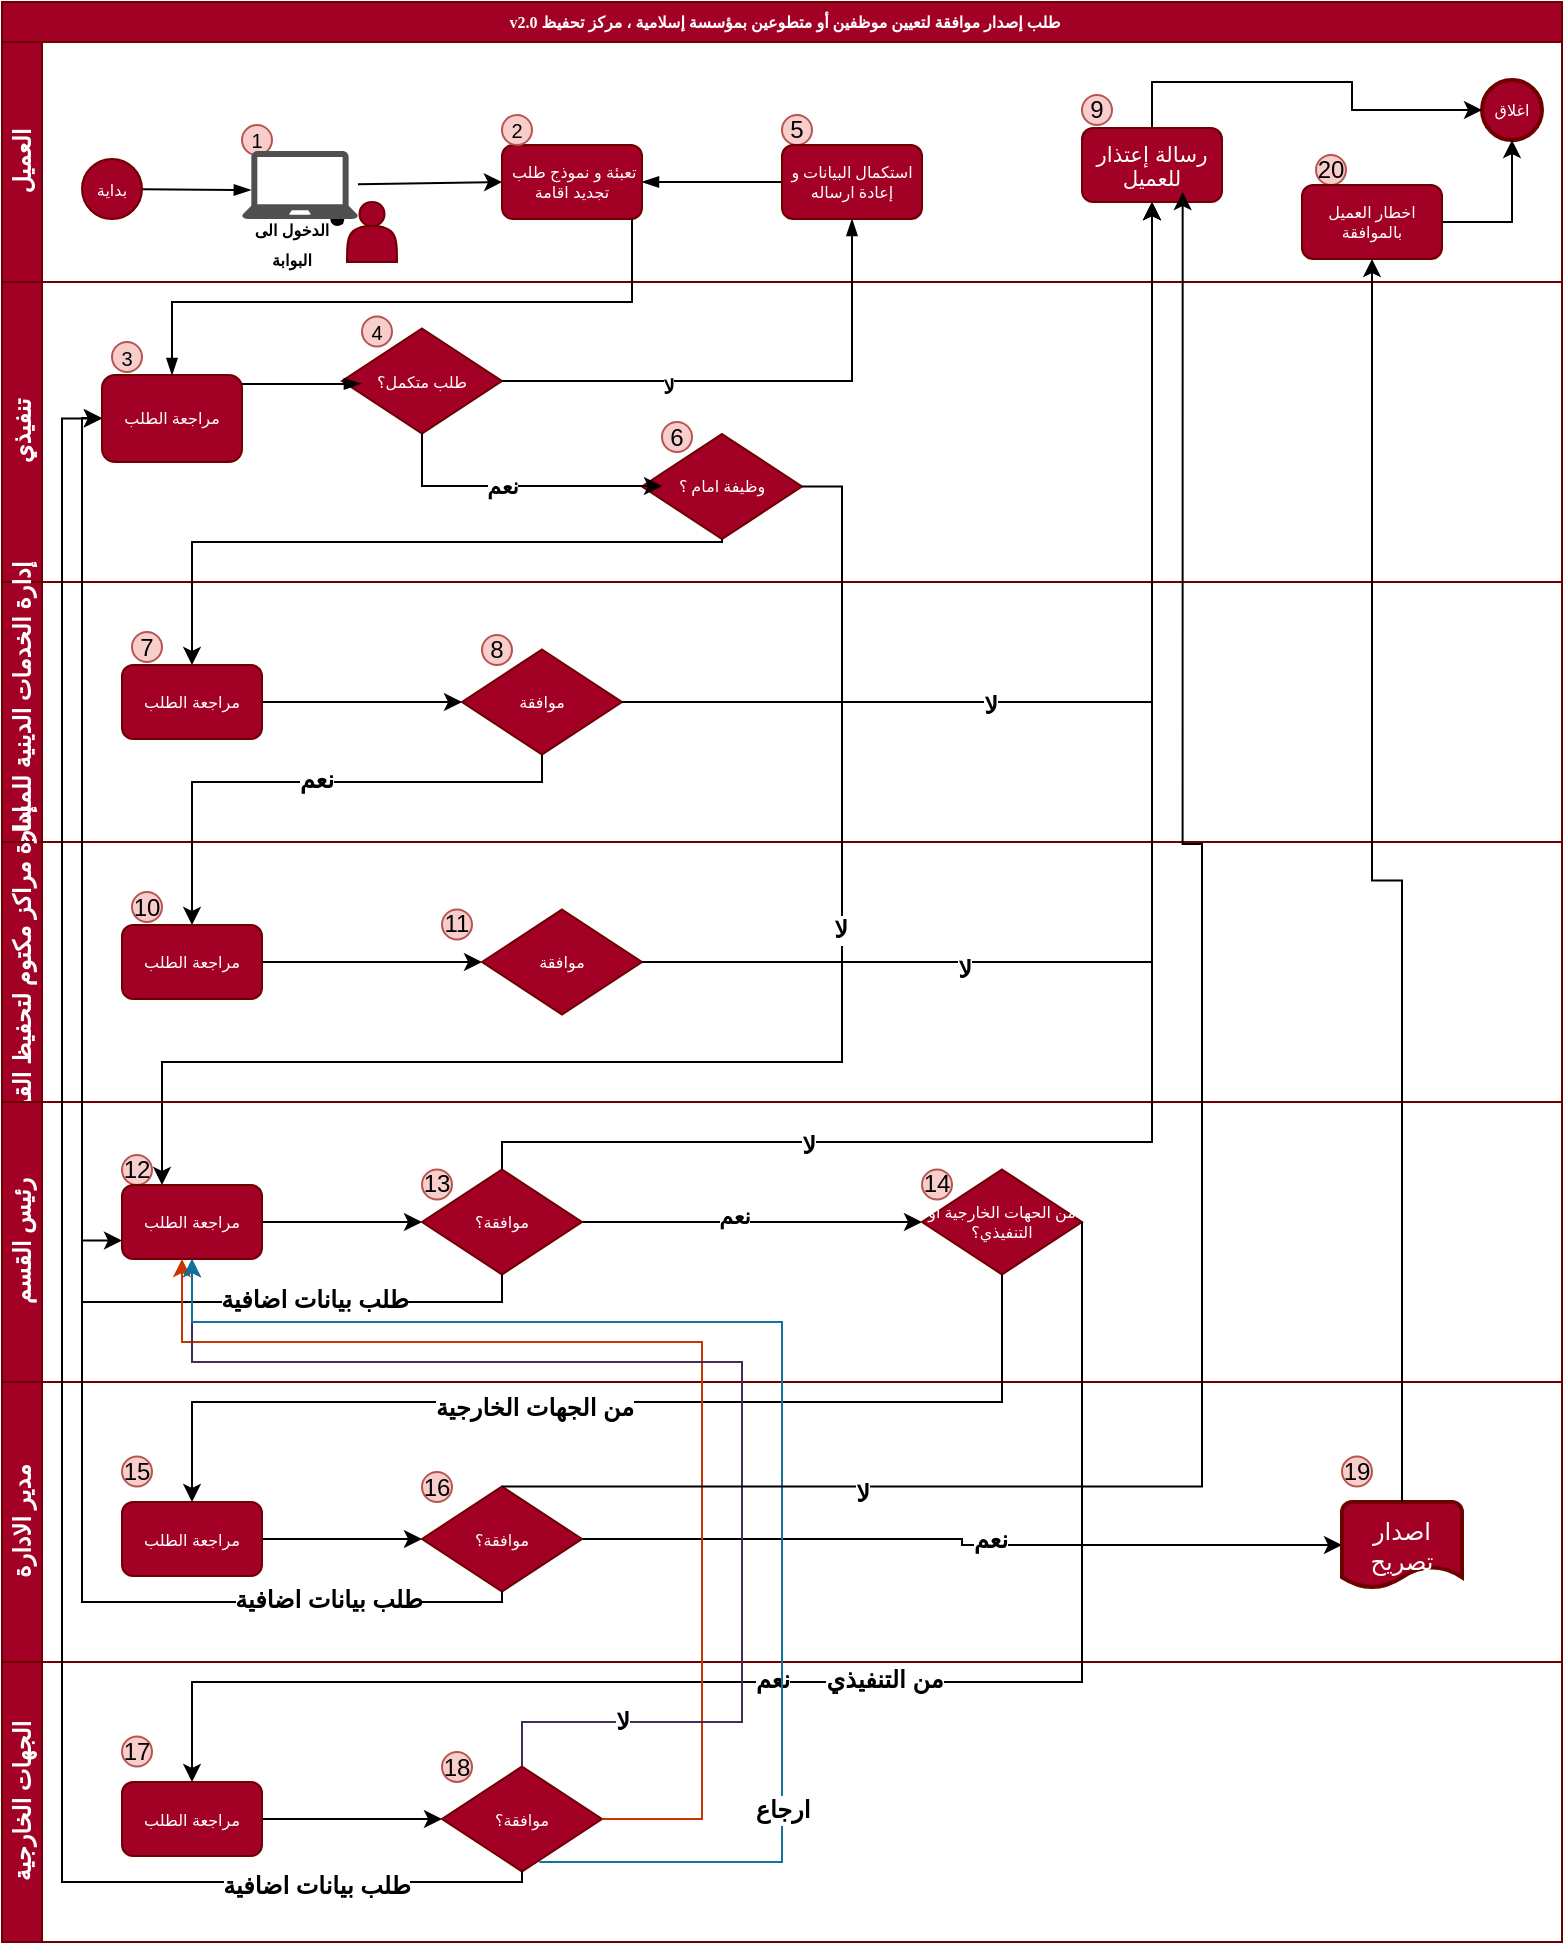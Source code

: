 <mxfile version="13.8.2" type="device"><diagram id="c7488fd3-1785-93aa-aadb-54a6760d102a" name="Page-1"><mxGraphModel dx="2038" dy="1038" grid="1" gridSize="10" guides="1" tooltips="1" connect="1" arrows="1" fold="1" page="1" pageScale="1" pageWidth="1654" pageHeight="1169" background="#ffffff" math="0" shadow="0"><root><mxCell id="0"/><mxCell id="1" parent="0"/><mxCell id="2b4e8129b02d487f-1" value="&amp;nbsp;v2.0 طلب إصدار موافقة لتعيين موظفين أو متطوعين بمؤسسة إسلامية ، مركز تحفيظ" style="swimlane;html=1;childLayout=stackLayout;horizontal=1;startSize=20;horizontalStack=0;rounded=0;shadow=0;labelBackgroundColor=none;strokeWidth=1;fontFamily=Verdana;fontSize=8;align=center;fillColor=#a20025;strokeColor=#6F0000;fontColor=#ffffff;" parent="1" vertex="1"><mxGeometry x="170" y="80" width="780" height="970" as="geometry"><mxRectangle x="170" y="80" width="280" height="20" as="alternateBounds"/></mxGeometry></mxCell><mxCell id="2b4e8129b02d487f-2" value="العميل" style="swimlane;html=1;startSize=20;horizontal=0;fillColor=#a20025;strokeColor=#6F0000;fontColor=#ffffff;" parent="2b4e8129b02d487f-1" vertex="1"><mxGeometry y="20" width="780" height="120" as="geometry"/></mxCell><mxCell id="KPhhI4xXO0q0EvICIsSK-14" style="edgeStyle=none;rounded=0;jumpStyle=none;orthogonalLoop=1;jettySize=auto;html=1;entryX=1;entryY=0.5;entryDx=0;entryDy=0;endArrow=blockThin;endFill=1;" parent="2b4e8129b02d487f-2" source="2b4e8129b02d487f-9" target="2b4e8129b02d487f-7" edge="1"><mxGeometry relative="1" as="geometry"/></mxCell><mxCell id="KPhhI4xXO0q0EvICIsSK-11" style="edgeStyle=none;rounded=0;jumpStyle=none;orthogonalLoop=1;jettySize=auto;html=1;entryX=0;entryY=0.5;entryDx=0;entryDy=0;endArrow=classic;endFill=1;" parent="2b4e8129b02d487f-2" source="KPhhI4xXO0q0EvICIsSK-3" target="2b4e8129b02d487f-7" edge="1"><mxGeometry relative="1" as="geometry"/></mxCell><mxCell id="KPhhI4xXO0q0EvICIsSK-13" style="edgeStyle=none;rounded=0;jumpStyle=none;orthogonalLoop=1;jettySize=auto;html=1;entryX=0.076;entryY=0.575;entryDx=0;entryDy=0;entryPerimeter=0;endArrow=blockThin;endFill=1;" parent="2b4e8129b02d487f-2" source="2b4e8129b02d487f-5" target="KPhhI4xXO0q0EvICIsSK-3" edge="1"><mxGeometry relative="1" as="geometry"/></mxCell><mxCell id="KPhhI4xXO0q0EvICIsSK-5" style="rounded=0;orthogonalLoop=1;jettySize=auto;html=1;jumpStyle=none;endArrow=oval;endFill=1;" parent="2b4e8129b02d487f-2" target="KPhhI4xXO0q0EvICIsSK-3" edge="1"><mxGeometry relative="1" as="geometry"><mxPoint x="170.397" y="91" as="sourcePoint"/></mxGeometry></mxCell><mxCell id="Ffl-8cT5Arz9BumKVs5M-15" value="9" style="ellipse;whiteSpace=wrap;html=1;aspect=fixed;fillColor=#f8cecc;strokeColor=#b85450;" parent="2b4e8129b02d487f-2" vertex="1"><mxGeometry x="540" y="26.5" width="15" height="15" as="geometry"/></mxCell><mxCell id="2b4e8129b02d487f-11" value="اغلاق" style="ellipse;whiteSpace=wrap;html=1;rounded=0;shadow=0;labelBackgroundColor=none;strokeWidth=2;fontFamily=Verdana;fontSize=8;align=center;fillColor=#a20025;strokeColor=#6F0000;fontColor=#ffffff;" parent="2b4e8129b02d487f-2" vertex="1"><mxGeometry x="740" y="19" width="30" height="30" as="geometry"/></mxCell><mxCell id="KPhhI4xXO0q0EvICIsSK-12" value="5" style="ellipse;whiteSpace=wrap;html=1;aspect=fixed;fillColor=#f8cecc;strokeColor=#b85450;" parent="2b4e8129b02d487f-2" vertex="1"><mxGeometry x="390" y="36.5" width="15" height="15" as="geometry"/></mxCell><mxCell id="Ffl-8cT5Arz9BumKVs5M-66" value="20" style="ellipse;whiteSpace=wrap;html=1;aspect=fixed;fillColor=#f8cecc;strokeColor=#b85450;" parent="2b4e8129b02d487f-2" vertex="1"><mxGeometry x="657" y="56.5" width="15" height="15" as="geometry"/></mxCell><mxCell id="2b4e8129b02d487f-9" value="استكمال البيانات و إعادة ارساله" style="rounded=1;whiteSpace=wrap;html=1;shadow=0;labelBackgroundColor=none;strokeWidth=1;fontFamily=Verdana;fontSize=8;align=center;fillColor=#a20025;strokeColor=#6F0000;fontColor=#ffffff;" parent="2b4e8129b02d487f-2" vertex="1"><mxGeometry x="390" y="51.5" width="70" height="37" as="geometry"/></mxCell><mxCell id="2b4e8129b02d487f-5" value="بداية" style="ellipse;whiteSpace=wrap;html=1;rounded=0;shadow=0;labelBackgroundColor=none;strokeWidth=1;fontFamily=Verdana;fontSize=8;align=center;fillColor=#a20025;strokeColor=#6F0000;fontColor=#ffffff;" parent="2b4e8129b02d487f-2" vertex="1"><mxGeometry x="40" y="58.5" width="30" height="30" as="geometry"/></mxCell><mxCell id="KPhhI4xXO0q0EvICIsSK-7" value="&lt;font style=&quot;font-size: 10px&quot;&gt;1&lt;/font&gt;" style="ellipse;whiteSpace=wrap;html=1;aspect=fixed;fillColor=#f8cecc;strokeColor=#b85450;" parent="2b4e8129b02d487f-2" vertex="1"><mxGeometry x="120" y="41.5" width="15" height="15" as="geometry"/></mxCell><mxCell id="KPhhI4xXO0q0EvICIsSK-3" value="" style="pointerEvents=1;shadow=0;dashed=0;html=1;strokeColor=none;fillColor=#505050;labelPosition=center;verticalLabelPosition=bottom;verticalAlign=top;outlineConnect=0;align=center;shape=mxgraph.office.devices.laptop;" parent="2b4e8129b02d487f-2" vertex="1"><mxGeometry x="120" y="54.5" width="58" height="34" as="geometry"/></mxCell><mxCell id="2b4e8129b02d487f-7" value="&lt;font face=&quot;dubai, sans-serif&quot;&gt;تعبئة و نموذج طلب&amp;nbsp; تجديد اقامة&lt;/font&gt;" style="rounded=1;whiteSpace=wrap;html=1;shadow=0;labelBackgroundColor=none;strokeWidth=1;fontFamily=Verdana;fontSize=8;align=center;fillColor=#a20025;strokeColor=#6F0000;fontColor=#ffffff;" parent="2b4e8129b02d487f-2" vertex="1"><mxGeometry x="250" y="51.5" width="70" height="37" as="geometry"/></mxCell><mxCell id="KPhhI4xXO0q0EvICIsSK-10" value="&lt;font style=&quot;font-size: 10px&quot;&gt;2&lt;/font&gt;" style="ellipse;whiteSpace=wrap;html=1;aspect=fixed;fillColor=#f8cecc;strokeColor=#b85450;" parent="2b4e8129b02d487f-2" vertex="1"><mxGeometry x="250" y="36.5" width="15" height="15" as="geometry"/></mxCell><mxCell id="Ffl-8cT5Arz9BumKVs5M-63" style="edgeStyle=orthogonalEdgeStyle;rounded=0;orthogonalLoop=1;jettySize=auto;html=1;entryX=0;entryY=0.5;entryDx=0;entryDy=0;fontSize=12;" parent="2b4e8129b02d487f-2" source="Ffl-8cT5Arz9BumKVs5M-13" target="2b4e8129b02d487f-11" edge="1"><mxGeometry relative="1" as="geometry"><Array as="points"><mxPoint x="575" y="20"/><mxPoint x="675" y="20"/><mxPoint x="675" y="34"/></Array></mxGeometry></mxCell><mxCell id="Ffl-8cT5Arz9BumKVs5M-13" value="&lt;span lang=&quot;AR-EG&quot; style=&quot;margin: 0px ; line-height: 107% ; font-family: &amp;#34;dubai&amp;#34; , sans-serif ; font-size: 8pt&quot; dir=&quot;RTL&quot;&gt;&lt;font color=&quot;#ffffff&quot;&gt;ر&lt;/font&gt;&lt;font color=&quot;#000000&quot;&gt;&lt;font color=&quot;#ffffff&quot;&gt;سالة إعتذار للعميل&lt;/font&gt; &lt;/font&gt;&lt;/span&gt;" style="rounded=1;whiteSpace=wrap;html=1;shadow=0;labelBackgroundColor=none;strokeWidth=1;fontFamily=Verdana;fontSize=8;align=center;fillColor=#a20025;strokeColor=#6F0000;fontColor=#ffffff;" parent="2b4e8129b02d487f-2" vertex="1"><mxGeometry x="540" y="43.0" width="70" height="37" as="geometry"/></mxCell><mxCell id="Ffl-8cT5Arz9BumKVs5M-64" style="edgeStyle=orthogonalEdgeStyle;rounded=0;orthogonalLoop=1;jettySize=auto;html=1;entryX=0.5;entryY=1;entryDx=0;entryDy=0;fontSize=12;" parent="2b4e8129b02d487f-2" source="Ffl-8cT5Arz9BumKVs5M-62" target="2b4e8129b02d487f-11" edge="1"><mxGeometry relative="1" as="geometry"/></mxCell><mxCell id="Ffl-8cT5Arz9BumKVs5M-62" value="اخطار العميل بالموافقة" style="rounded=1;whiteSpace=wrap;html=1;shadow=0;labelBackgroundColor=none;strokeWidth=1;fontFamily=Verdana;fontSize=8;align=center;fillColor=#a20025;strokeColor=#6F0000;fontColor=#ffffff;" parent="2b4e8129b02d487f-2" vertex="1"><mxGeometry x="650" y="71.5" width="70" height="37" as="geometry"/></mxCell><mxCell id="2vPmhwO70LCvBUlOEUrR-1" value="" style="shape=actor;whiteSpace=wrap;html=1;fillColor=#a20025;strokeColor=#6F0000;fontColor=#ffffff;" parent="2b4e8129b02d487f-2" vertex="1"><mxGeometry x="172.5" y="80" width="25" height="30" as="geometry"/></mxCell><mxCell id="KPhhI4xXO0q0EvICIsSK-6" value="&lt;font style=&quot;font-size: 8px&quot;&gt;&lt;b&gt;الدخول الى البوابة&lt;/b&gt;&lt;/font&gt;" style="text;html=1;strokeColor=none;fillColor=none;align=center;verticalAlign=middle;whiteSpace=wrap;rounded=0;" parent="2b4e8129b02d487f-2" vertex="1"><mxGeometry x="120" y="90" width="50" height="20" as="geometry"/></mxCell><mxCell id="2b4e8129b02d487f-3" value="تنفيذي" style="swimlane;html=1;startSize=20;horizontal=0;fillColor=#a20025;strokeColor=#6F0000;fontColor=#ffffff;" parent="2b4e8129b02d487f-1" vertex="1"><mxGeometry y="140" width="780" height="150" as="geometry"><mxRectangle y="140" width="760" height="20" as="alternateBounds"/></mxGeometry></mxCell><mxCell id="KPhhI4xXO0q0EvICIsSK-17" value="&lt;font style=&quot;font-size: 10px&quot;&gt;3&lt;/font&gt;" style="ellipse;whiteSpace=wrap;html=1;aspect=fixed;fillColor=#f8cecc;strokeColor=#b85450;" parent="2b4e8129b02d487f-3" vertex="1"><mxGeometry x="55" y="30" width="15" height="15" as="geometry"/></mxCell><mxCell id="2vPmhwO70LCvBUlOEUrR-84" value="طلب متكمل؟" style="strokeWidth=1;html=1;shape=mxgraph.flowchart.decision;whiteSpace=wrap;rounded=1;shadow=0;labelBackgroundColor=none;fontFamily=Verdana;fontSize=8;align=center;fillColor=#a20025;strokeColor=#6F0000;fontColor=#ffffff;" parent="2b4e8129b02d487f-3" vertex="1"><mxGeometry x="170" y="23.25" width="80" height="52.5" as="geometry"/></mxCell><mxCell id="2vPmhwO70LCvBUlOEUrR-104" value="&lt;font style=&quot;font-size: 10px&quot;&gt;4&lt;/font&gt;" style="ellipse;whiteSpace=wrap;html=1;aspect=fixed;fillColor=#f8cecc;strokeColor=#b85450;" parent="2b4e8129b02d487f-3" vertex="1"><mxGeometry x="180" y="17.25" width="15" height="15" as="geometry"/></mxCell><mxCell id="2b4e8129b02d487f-12" value="مراجعة الطلب" style="rounded=1;whiteSpace=wrap;html=1;shadow=0;labelBackgroundColor=none;strokeWidth=1;fontFamily=Verdana;fontSize=8;align=center;fillColor=#a20025;strokeColor=#6F0000;fontColor=#ffffff;" parent="2b4e8129b02d487f-3" vertex="1"><mxGeometry x="50" y="46.5" width="70" height="43.5" as="geometry"/></mxCell><mxCell id="2vPmhwO70LCvBUlOEUrR-85" style="edgeStyle=orthogonalEdgeStyle;rounded=0;jumpStyle=none;orthogonalLoop=1;jettySize=auto;html=1;endArrow=blockThin;endFill=1;entryX=0.118;entryY=0.527;entryDx=0;entryDy=0;entryPerimeter=0;" parent="2b4e8129b02d487f-3" source="2b4e8129b02d487f-12" target="2vPmhwO70LCvBUlOEUrR-84" edge="1"><mxGeometry relative="1" as="geometry"><mxPoint x="290" y="285" as="sourcePoint"/><mxPoint x="520" y="285" as="targetPoint"/><Array as="points"><mxPoint x="160" y="51"/><mxPoint x="160" y="51"/></Array></mxGeometry></mxCell><mxCell id="Ffl-8cT5Arz9BumKVs5M-7" value="6" style="ellipse;whiteSpace=wrap;html=1;aspect=fixed;fillColor=#f8cecc;strokeColor=#b85450;" parent="2b4e8129b02d487f-3" vertex="1"><mxGeometry x="330" y="70" width="15" height="15" as="geometry"/></mxCell><mxCell id="Ffl-8cT5Arz9BumKVs5M-6" value="وظيفة امام ؟" style="strokeWidth=1;html=1;shape=mxgraph.flowchart.decision;whiteSpace=wrap;rounded=1;shadow=0;labelBackgroundColor=none;fontFamily=Verdana;fontSize=8;align=center;fillColor=#a20025;strokeColor=#6F0000;fontColor=#ffffff;" parent="2b4e8129b02d487f-3" vertex="1"><mxGeometry x="320" y="76" width="80" height="52.5" as="geometry"/></mxCell><mxCell id="Ffl-8cT5Arz9BumKVs5M-4" style="edgeStyle=orthogonalEdgeStyle;rounded=0;orthogonalLoop=1;jettySize=auto;html=1;exitX=0.5;exitY=1;exitDx=0;exitDy=0;exitPerimeter=0;" parent="2b4e8129b02d487f-3" source="2vPmhwO70LCvBUlOEUrR-84" edge="1"><mxGeometry relative="1" as="geometry"><mxPoint x="330" y="102" as="targetPoint"/><Array as="points"><mxPoint x="210" y="102"/></Array></mxGeometry></mxCell><mxCell id="Ffl-8cT5Arz9BumKVs5M-5" value="&lt;b&gt;نعم&lt;/b&gt;" style="edgeLabel;html=1;align=center;verticalAlign=middle;resizable=0;points=[];" parent="Ffl-8cT5Arz9BumKVs5M-4" vertex="1" connectable="0"><mxGeometry x="-0.105" relative="1" as="geometry"><mxPoint as="offset"/></mxGeometry></mxCell><mxCell id="KPhhI4xXO0q0EvICIsSK-16" style="edgeStyle=orthogonalEdgeStyle;rounded=0;jumpStyle=none;orthogonalLoop=1;jettySize=auto;html=1;entryX=0.5;entryY=0;entryDx=0;entryDy=0;endArrow=blockThin;endFill=1;" parent="2b4e8129b02d487f-1" source="2b4e8129b02d487f-7" target="2b4e8129b02d487f-12" edge="1"><mxGeometry relative="1" as="geometry"><Array as="points"><mxPoint x="315" y="150"/><mxPoint x="85" y="150"/></Array></mxGeometry></mxCell><mxCell id="2b4e8129b02d487f-4" value="إدارة الخدمات الدينية للمساجد" style="swimlane;html=1;startSize=20;horizontal=0;fillColor=#a20025;strokeColor=#6F0000;fontColor=#ffffff;" parent="2b4e8129b02d487f-1" vertex="1"><mxGeometry y="290" width="780" height="130" as="geometry"/></mxCell><mxCell id="KPhhI4xXO0q0EvICIsSK-29" value="7" style="ellipse;whiteSpace=wrap;html=1;aspect=fixed;fillColor=#f8cecc;strokeColor=#b85450;" parent="2b4e8129b02d487f-4" vertex="1"><mxGeometry x="65" y="25" width="15" height="15" as="geometry"/></mxCell><mxCell id="2vPmhwO70LCvBUlOEUrR-105" value="8" style="ellipse;whiteSpace=wrap;html=1;aspect=fixed;fillColor=#f8cecc;strokeColor=#b85450;" parent="2b4e8129b02d487f-4" vertex="1"><mxGeometry x="240" y="26.5" width="15" height="15" as="geometry"/></mxCell><mxCell id="2vPmhwO70LCvBUlOEUrR-87" value="موافقة" style="strokeWidth=1;html=1;shape=mxgraph.flowchart.decision;whiteSpace=wrap;rounded=1;shadow=0;labelBackgroundColor=none;fontFamily=Verdana;fontSize=8;align=center;fillColor=#a20025;strokeColor=#6F0000;fontColor=#ffffff;" parent="2b4e8129b02d487f-4" vertex="1"><mxGeometry x="230" y="33.75" width="80" height="52.5" as="geometry"/></mxCell><mxCell id="2vPmhwO70LCvBUlOEUrR-101" style="edgeStyle=orthogonalEdgeStyle;rounded=0;orthogonalLoop=1;jettySize=auto;html=1;fontSize=8;" parent="2b4e8129b02d487f-4" source="KPhhI4xXO0q0EvICIsSK-30" target="2vPmhwO70LCvBUlOEUrR-87" edge="1"><mxGeometry relative="1" as="geometry"/></mxCell><mxCell id="KPhhI4xXO0q0EvICIsSK-30" value="&lt;span lang=&quot;AR-SA&quot; dir=&quot;RTL&quot; style=&quot;line-height: 107% ; font-family: &amp;#34;dubai&amp;#34; , sans-serif&quot;&gt;&lt;font style=&quot;font-size: 8px&quot;&gt;مراجعة الطلب&lt;/font&gt;&lt;/span&gt;" style="rounded=1;whiteSpace=wrap;html=1;shadow=0;labelBackgroundColor=none;strokeWidth=1;fontFamily=Verdana;fontSize=8;align=center;fillColor=#a20025;strokeColor=#6F0000;fontColor=#ffffff;" parent="2b4e8129b02d487f-4" vertex="1"><mxGeometry x="60" y="41.5" width="70" height="37" as="geometry"/></mxCell><mxCell id="2vPmhwO70LCvBUlOEUrR-54" value="إدارة مراكز مكتوم لتحفيظ القرآن " style="swimlane;html=1;startSize=20;horizontal=0;fillColor=#a20025;strokeColor=#6F0000;fontColor=#ffffff;" parent="2b4e8129b02d487f-1" vertex="1"><mxGeometry y="420" width="780" height="130" as="geometry"/></mxCell><mxCell id="2vPmhwO70LCvBUlOEUrR-58" value="10" style="ellipse;whiteSpace=wrap;html=1;aspect=fixed;fillColor=#f8cecc;strokeColor=#b85450;" parent="2vPmhwO70LCvBUlOEUrR-54" vertex="1"><mxGeometry x="65" y="25" width="15" height="15" as="geometry"/></mxCell><mxCell id="2vPmhwO70LCvBUlOEUrR-109" style="edgeStyle=orthogonalEdgeStyle;rounded=0;orthogonalLoop=1;jettySize=auto;html=1;fontSize=8;" parent="2vPmhwO70LCvBUlOEUrR-54" source="2vPmhwO70LCvBUlOEUrR-59" target="2vPmhwO70LCvBUlOEUrR-108" edge="1"><mxGeometry relative="1" as="geometry"/></mxCell><mxCell id="2vPmhwO70LCvBUlOEUrR-112" value="11" style="ellipse;whiteSpace=wrap;html=1;aspect=fixed;fillColor=#f8cecc;strokeColor=#b85450;" parent="2vPmhwO70LCvBUlOEUrR-54" vertex="1"><mxGeometry x="220" y="33.75" width="15" height="15" as="geometry"/></mxCell><mxCell id="2vPmhwO70LCvBUlOEUrR-108" value="موافقة" style="strokeWidth=1;html=1;shape=mxgraph.flowchart.decision;whiteSpace=wrap;rounded=1;shadow=0;labelBackgroundColor=none;fontFamily=Verdana;fontSize=8;align=center;fillColor=#a20025;strokeColor=#6F0000;fontColor=#ffffff;" parent="2vPmhwO70LCvBUlOEUrR-54" vertex="1"><mxGeometry x="240" y="33.75" width="80" height="52.5" as="geometry"/></mxCell><mxCell id="2vPmhwO70LCvBUlOEUrR-59" value="&lt;span lang=&quot;AR-SA&quot; dir=&quot;RTL&quot; style=&quot;line-height: 107% ; font-family: &amp;#34;dubai&amp;#34; , sans-serif&quot;&gt;&lt;font style=&quot;font-size: 8px&quot;&gt;مراجعة الطلب&lt;/font&gt;&lt;/span&gt;" style="rounded=1;whiteSpace=wrap;html=1;shadow=0;labelBackgroundColor=none;strokeWidth=1;fontFamily=Verdana;fontSize=8;align=center;fillColor=#a20025;strokeColor=#6F0000;fontColor=#ffffff;" parent="2vPmhwO70LCvBUlOEUrR-54" vertex="1"><mxGeometry x="60" y="41.5" width="70" height="37" as="geometry"/></mxCell><mxCell id="KPhhI4xXO0q0EvICIsSK-27" style="edgeStyle=orthogonalEdgeStyle;rounded=0;jumpStyle=none;orthogonalLoop=1;jettySize=auto;html=1;endArrow=blockThin;endFill=1;entryX=0.5;entryY=1;entryDx=0;entryDy=0;" parent="2b4e8129b02d487f-1" source="2vPmhwO70LCvBUlOEUrR-84" target="2b4e8129b02d487f-9" edge="1"><mxGeometry relative="1" as="geometry"><mxPoint x="332.5" y="193.724" as="targetPoint"/></mxGeometry></mxCell><mxCell id="2vPmhwO70LCvBUlOEUrR-86" value="&lt;b style=&quot;font-size: 10px;&quot;&gt;لا&lt;/b&gt;" style="edgeLabel;html=1;align=center;verticalAlign=middle;resizable=0;points=[];fontSize=10;" parent="KPhhI4xXO0q0EvICIsSK-27" vertex="1" connectable="0"><mxGeometry x="-0.352" y="-2" relative="1" as="geometry"><mxPoint as="offset"/></mxGeometry></mxCell><mxCell id="Ffl-8cT5Arz9BumKVs5M-8" style="edgeStyle=orthogonalEdgeStyle;rounded=0;orthogonalLoop=1;jettySize=auto;html=1;" parent="2b4e8129b02d487f-1" source="Ffl-8cT5Arz9BumKVs5M-6" target="KPhhI4xXO0q0EvICIsSK-30" edge="1"><mxGeometry relative="1" as="geometry"><Array as="points"><mxPoint x="360" y="270"/><mxPoint x="95" y="270"/></Array></mxGeometry></mxCell><mxCell id="Ffl-8cT5Arz9BumKVs5M-9" style="edgeStyle=orthogonalEdgeStyle;rounded=0;orthogonalLoop=1;jettySize=auto;html=1;fontSize=10;" parent="2b4e8129b02d487f-1" source="Ffl-8cT5Arz9BumKVs5M-6" target="2vPmhwO70LCvBUlOEUrR-77" edge="1"><mxGeometry relative="1" as="geometry"><Array as="points"><mxPoint x="420" y="242"/><mxPoint x="420" y="530"/><mxPoint x="80" y="530"/></Array></mxGeometry></mxCell><mxCell id="Ffl-8cT5Arz9BumKVs5M-10" value="&lt;span style=&quot;font-size: 12px;&quot;&gt;لا&lt;/span&gt;" style="edgeLabel;html=1;align=center;verticalAlign=middle;resizable=0;points=[];fontSize=12;fontStyle=1" parent="Ffl-8cT5Arz9BumKVs5M-9" vertex="1" connectable="0"><mxGeometry x="-0.32" y="-1" relative="1" as="geometry"><mxPoint as="offset"/></mxGeometry></mxCell><mxCell id="2vPmhwO70LCvBUlOEUrR-72" value="رئيس القسم" style="swimlane;html=1;startSize=20;horizontal=0;fillColor=#a20025;strokeColor=#6F0000;fontColor=#ffffff;" parent="2b4e8129b02d487f-1" vertex="1"><mxGeometry y="550" width="780" height="140" as="geometry"/></mxCell><mxCell id="2vPmhwO70LCvBUlOEUrR-134" style="edgeStyle=orthogonalEdgeStyle;rounded=0;orthogonalLoop=1;jettySize=auto;html=1;entryX=0;entryY=0.5;entryDx=0;entryDy=0;entryPerimeter=0;fontSize=8;" parent="2vPmhwO70LCvBUlOEUrR-72" source="2vPmhwO70LCvBUlOEUrR-77" target="2vPmhwO70LCvBUlOEUrR-133" edge="1"><mxGeometry relative="1" as="geometry"/></mxCell><mxCell id="2vPmhwO70LCvBUlOEUrR-76" value="12" style="ellipse;whiteSpace=wrap;html=1;aspect=fixed;fillColor=#f8cecc;strokeColor=#b85450;" parent="2vPmhwO70LCvBUlOEUrR-72" vertex="1"><mxGeometry x="60" y="26.5" width="15" height="15" as="geometry"/></mxCell><mxCell id="Ffl-8cT5Arz9BumKVs5M-37" value="14" style="ellipse;whiteSpace=wrap;html=1;aspect=fixed;fillColor=#f8cecc;strokeColor=#b85450;" parent="2vPmhwO70LCvBUlOEUrR-72" vertex="1"><mxGeometry x="460" y="33.75" width="15" height="15" as="geometry"/></mxCell><mxCell id="2vPmhwO70LCvBUlOEUrR-132" value="13" style="ellipse;whiteSpace=wrap;html=1;aspect=fixed;fillColor=#f8cecc;strokeColor=#b85450;" parent="2vPmhwO70LCvBUlOEUrR-72" vertex="1"><mxGeometry x="210" y="33.75" width="15" height="15" as="geometry"/></mxCell><mxCell id="2vPmhwO70LCvBUlOEUrR-77" value="&lt;span lang=&quot;AR-SA&quot; dir=&quot;RTL&quot; style=&quot;line-height: 107% ; font-family: &amp;#34;dubai&amp;#34; , sans-serif&quot;&gt;&lt;font style=&quot;font-size: 8px&quot;&gt;مراجعة الطلب&lt;/font&gt;&lt;/span&gt;" style="rounded=1;whiteSpace=wrap;html=1;shadow=0;labelBackgroundColor=none;strokeWidth=1;fontFamily=Verdana;fontSize=8;align=center;fillColor=#a20025;strokeColor=#6F0000;fontColor=#ffffff;" parent="2vPmhwO70LCvBUlOEUrR-72" vertex="1"><mxGeometry x="60" y="41.5" width="70" height="37" as="geometry"/></mxCell><mxCell id="Ffl-8cT5Arz9BumKVs5M-38" style="edgeStyle=orthogonalEdgeStyle;rounded=0;orthogonalLoop=1;jettySize=auto;html=1;fontSize=12;" parent="2vPmhwO70LCvBUlOEUrR-72" source="2vPmhwO70LCvBUlOEUrR-133" target="Ffl-8cT5Arz9BumKVs5M-36" edge="1"><mxGeometry relative="1" as="geometry"/></mxCell><mxCell id="UT0BZimtevhnyUI5ItQw-1" value="&lt;b&gt;نعم&lt;/b&gt;" style="edgeLabel;html=1;align=center;verticalAlign=middle;resizable=0;points=[];" vertex="1" connectable="0" parent="Ffl-8cT5Arz9BumKVs5M-38"><mxGeometry x="-0.111" y="3" relative="1" as="geometry"><mxPoint as="offset"/></mxGeometry></mxCell><mxCell id="2vPmhwO70LCvBUlOEUrR-133" value="موافقة؟" style="strokeWidth=1;html=1;shape=mxgraph.flowchart.decision;whiteSpace=wrap;rounded=1;shadow=0;labelBackgroundColor=none;fontFamily=Verdana;fontSize=8;align=center;fillColor=#a20025;strokeColor=#6F0000;fontColor=#ffffff;" parent="2vPmhwO70LCvBUlOEUrR-72" vertex="1"><mxGeometry x="210" y="33.75" width="80" height="52.5" as="geometry"/></mxCell><mxCell id="Ffl-8cT5Arz9BumKVs5M-36" value="من الحهات الخارجية أو التنفيذي؟" style="strokeWidth=1;html=1;shape=mxgraph.flowchart.decision;whiteSpace=wrap;rounded=1;shadow=0;labelBackgroundColor=none;fontFamily=Verdana;fontSize=8;align=center;fillColor=#a20025;strokeColor=#6F0000;fontColor=#ffffff;" parent="2vPmhwO70LCvBUlOEUrR-72" vertex="1"><mxGeometry x="460" y="33.75" width="80" height="52.5" as="geometry"/></mxCell><mxCell id="Ffl-8cT5Arz9BumKVs5M-11" style="edgeStyle=orthogonalEdgeStyle;rounded=0;orthogonalLoop=1;jettySize=auto;html=1;fontSize=12;" parent="2b4e8129b02d487f-1" source="2vPmhwO70LCvBUlOEUrR-87" target="2vPmhwO70LCvBUlOEUrR-59" edge="1"><mxGeometry relative="1" as="geometry"><Array as="points"><mxPoint x="270" y="390"/><mxPoint x="95" y="390"/></Array></mxGeometry></mxCell><mxCell id="Ffl-8cT5Arz9BumKVs5M-12" value="&lt;b&gt;نعم&lt;/b&gt;" style="edgeLabel;html=1;align=center;verticalAlign=middle;resizable=0;points=[];fontSize=12;" parent="Ffl-8cT5Arz9BumKVs5M-11" vertex="1" connectable="0"><mxGeometry x="-0.019" y="-1" relative="1" as="geometry"><mxPoint as="offset"/></mxGeometry></mxCell><mxCell id="Ffl-8cT5Arz9BumKVs5M-16" style="edgeStyle=orthogonalEdgeStyle;rounded=0;orthogonalLoop=1;jettySize=auto;html=1;fontSize=12;" parent="2b4e8129b02d487f-1" source="2vPmhwO70LCvBUlOEUrR-87" target="Ffl-8cT5Arz9BumKVs5M-13" edge="1"><mxGeometry relative="1" as="geometry"/></mxCell><mxCell id="Ffl-8cT5Arz9BumKVs5M-17" value="&lt;b&gt;لا&lt;/b&gt;" style="edgeLabel;html=1;align=center;verticalAlign=middle;resizable=0;points=[];fontSize=12;" parent="Ffl-8cT5Arz9BumKVs5M-16" vertex="1" connectable="0"><mxGeometry x="-0.287" y="-2" relative="1" as="geometry"><mxPoint as="offset"/></mxGeometry></mxCell><mxCell id="Ffl-8cT5Arz9BumKVs5M-18" style="edgeStyle=orthogonalEdgeStyle;rounded=0;orthogonalLoop=1;jettySize=auto;html=1;entryX=0.5;entryY=1;entryDx=0;entryDy=0;fontSize=12;" parent="2b4e8129b02d487f-1" source="2vPmhwO70LCvBUlOEUrR-108" target="Ffl-8cT5Arz9BumKVs5M-13" edge="1"><mxGeometry relative="1" as="geometry"/></mxCell><mxCell id="Ffl-8cT5Arz9BumKVs5M-19" value="&lt;b&gt;لا&lt;/b&gt;" style="edgeLabel;html=1;align=center;verticalAlign=middle;resizable=0;points=[];fontSize=12;" parent="Ffl-8cT5Arz9BumKVs5M-18" vertex="1" connectable="0"><mxGeometry x="-0.495" y="-4" relative="1" as="geometry"><mxPoint as="offset"/></mxGeometry></mxCell><mxCell id="Ffl-8cT5Arz9BumKVs5M-20" style="edgeStyle=orthogonalEdgeStyle;rounded=0;orthogonalLoop=1;jettySize=auto;html=1;fontSize=12;" parent="2b4e8129b02d487f-1" source="2vPmhwO70LCvBUlOEUrR-133" target="2b4e8129b02d487f-12" edge="1"><mxGeometry relative="1" as="geometry"><Array as="points"><mxPoint x="250" y="650"/><mxPoint x="40" y="650"/><mxPoint x="40" y="208"/></Array></mxGeometry></mxCell><mxCell id="Ffl-8cT5Arz9BumKVs5M-21" value="&lt;b&gt;طلب بيانات اضافية&lt;/b&gt;" style="edgeLabel;html=1;align=center;verticalAlign=middle;resizable=0;points=[];fontSize=12;" parent="Ffl-8cT5Arz9BumKVs5M-20" vertex="1" connectable="0"><mxGeometry x="-0.679" y="-1" relative="1" as="geometry"><mxPoint as="offset"/></mxGeometry></mxCell><mxCell id="Ffl-8cT5Arz9BumKVs5M-22" value="مدير الادارة" style="swimlane;html=1;startSize=20;horizontal=0;fillColor=#a20025;strokeColor=#6F0000;fontColor=#ffffff;" parent="2b4e8129b02d487f-1" vertex="1"><mxGeometry y="690" width="780" height="140" as="geometry"/></mxCell><mxCell id="Ffl-8cT5Arz9BumKVs5M-23" style="edgeStyle=orthogonalEdgeStyle;rounded=0;orthogonalLoop=1;jettySize=auto;html=1;entryX=0;entryY=0.5;entryDx=0;entryDy=0;entryPerimeter=0;fontSize=8;" parent="Ffl-8cT5Arz9BumKVs5M-22" source="Ffl-8cT5Arz9BumKVs5M-26" target="Ffl-8cT5Arz9BumKVs5M-27" edge="1"><mxGeometry relative="1" as="geometry"/></mxCell><mxCell id="Ffl-8cT5Arz9BumKVs5M-24" value="15" style="ellipse;whiteSpace=wrap;html=1;aspect=fixed;fillColor=#f8cecc;strokeColor=#b85450;" parent="Ffl-8cT5Arz9BumKVs5M-22" vertex="1"><mxGeometry x="60" y="37.25" width="15" height="15" as="geometry"/></mxCell><mxCell id="Ffl-8cT5Arz9BumKVs5M-65" value="19" style="ellipse;whiteSpace=wrap;html=1;aspect=fixed;fillColor=#f8cecc;strokeColor=#b85450;" parent="Ffl-8cT5Arz9BumKVs5M-22" vertex="1"><mxGeometry x="670" y="37.25" width="15" height="15" as="geometry"/></mxCell><mxCell id="Ffl-8cT5Arz9BumKVs5M-25" value="16" style="ellipse;whiteSpace=wrap;html=1;aspect=fixed;fillColor=#f8cecc;strokeColor=#b85450;" parent="Ffl-8cT5Arz9BumKVs5M-22" vertex="1"><mxGeometry x="210" y="45" width="15" height="15" as="geometry"/></mxCell><mxCell id="Ffl-8cT5Arz9BumKVs5M-26" value="&lt;span lang=&quot;AR-SA&quot; dir=&quot;RTL&quot; style=&quot;line-height: 107% ; font-family: &amp;#34;dubai&amp;#34; , sans-serif&quot;&gt;&lt;font style=&quot;font-size: 8px&quot;&gt;مراجعة الطلب&lt;/font&gt;&lt;/span&gt;" style="rounded=1;whiteSpace=wrap;html=1;shadow=0;labelBackgroundColor=none;strokeWidth=1;fontFamily=Verdana;fontSize=8;align=center;fillColor=#a20025;strokeColor=#6F0000;fontColor=#ffffff;" parent="Ffl-8cT5Arz9BumKVs5M-22" vertex="1"><mxGeometry x="60" y="60.0" width="70" height="37" as="geometry"/></mxCell><mxCell id="Ffl-8cT5Arz9BumKVs5M-59" style="edgeStyle=orthogonalEdgeStyle;rounded=0;orthogonalLoop=1;jettySize=auto;html=1;fontSize=12;" parent="Ffl-8cT5Arz9BumKVs5M-22" source="Ffl-8cT5Arz9BumKVs5M-27" target="Ffl-8cT5Arz9BumKVs5M-56" edge="1"><mxGeometry relative="1" as="geometry"/></mxCell><mxCell id="Ffl-8cT5Arz9BumKVs5M-60" value="&lt;b&gt;نعم&lt;/b&gt;" style="edgeLabel;html=1;align=center;verticalAlign=middle;resizable=0;points=[];fontSize=12;" parent="Ffl-8cT5Arz9BumKVs5M-59" vertex="1" connectable="0"><mxGeometry x="0.079" y="3" relative="1" as="geometry"><mxPoint as="offset"/></mxGeometry></mxCell><mxCell id="Ffl-8cT5Arz9BumKVs5M-27" value="موافقة؟" style="strokeWidth=1;html=1;shape=mxgraph.flowchart.decision;whiteSpace=wrap;rounded=1;shadow=0;labelBackgroundColor=none;fontFamily=Verdana;fontSize=8;align=center;fillColor=#a20025;strokeColor=#6F0000;fontColor=#ffffff;" parent="Ffl-8cT5Arz9BumKVs5M-22" vertex="1"><mxGeometry x="210" y="52.25" width="80" height="52.5" as="geometry"/></mxCell><mxCell id="Ffl-8cT5Arz9BumKVs5M-56" value="اصدار تصريح" style="strokeWidth=2;html=1;shape=mxgraph.flowchart.document2;whiteSpace=wrap;size=0.25;fontSize=12;fillColor=#a20025;strokeColor=#6F0000;fontColor=#ffffff;" parent="Ffl-8cT5Arz9BumKVs5M-22" vertex="1"><mxGeometry x="670" y="60" width="60" height="43" as="geometry"/></mxCell><mxCell id="Ffl-8cT5Arz9BumKVs5M-28" value="الجهات الخارجية" style="swimlane;html=1;startSize=20;horizontal=0;fillColor=#a20025;strokeColor=#6F0000;fontColor=#ffffff;" parent="2b4e8129b02d487f-1" vertex="1"><mxGeometry y="830" width="780" height="140" as="geometry"/></mxCell><mxCell id="Ffl-8cT5Arz9BumKVs5M-29" style="edgeStyle=orthogonalEdgeStyle;rounded=0;orthogonalLoop=1;jettySize=auto;html=1;entryX=0;entryY=0.5;entryDx=0;entryDy=0;entryPerimeter=0;fontSize=8;" parent="Ffl-8cT5Arz9BumKVs5M-28" source="Ffl-8cT5Arz9BumKVs5M-32" target="Ffl-8cT5Arz9BumKVs5M-33" edge="1"><mxGeometry relative="1" as="geometry"/></mxCell><mxCell id="Ffl-8cT5Arz9BumKVs5M-30" value="17" style="ellipse;whiteSpace=wrap;html=1;aspect=fixed;fillColor=#f8cecc;strokeColor=#b85450;" parent="Ffl-8cT5Arz9BumKVs5M-28" vertex="1"><mxGeometry x="60" y="37.25" width="15" height="15" as="geometry"/></mxCell><mxCell id="Ffl-8cT5Arz9BumKVs5M-31" value="18" style="ellipse;whiteSpace=wrap;html=1;aspect=fixed;fillColor=#f8cecc;strokeColor=#b85450;" parent="Ffl-8cT5Arz9BumKVs5M-28" vertex="1"><mxGeometry x="220" y="45" width="15" height="15" as="geometry"/></mxCell><mxCell id="Ffl-8cT5Arz9BumKVs5M-32" value="&lt;span lang=&quot;AR-SA&quot; dir=&quot;RTL&quot; style=&quot;line-height: 107% ; font-family: &amp;#34;dubai&amp;#34; , sans-serif&quot;&gt;&lt;font style=&quot;font-size: 8px&quot;&gt;مراجعة الطلب&lt;/font&gt;&lt;/span&gt;" style="rounded=1;whiteSpace=wrap;html=1;shadow=0;labelBackgroundColor=none;strokeWidth=1;fontFamily=Verdana;fontSize=8;align=center;fillColor=#a20025;strokeColor=#6F0000;fontColor=#ffffff;" parent="Ffl-8cT5Arz9BumKVs5M-28" vertex="1"><mxGeometry x="60" y="60.0" width="70" height="37" as="geometry"/></mxCell><mxCell id="Ffl-8cT5Arz9BumKVs5M-33" value="موافقة؟" style="strokeWidth=1;html=1;shape=mxgraph.flowchart.decision;whiteSpace=wrap;rounded=1;shadow=0;labelBackgroundColor=none;fontFamily=Verdana;fontSize=8;align=center;fillColor=#a20025;strokeColor=#6F0000;fontColor=#ffffff;" parent="Ffl-8cT5Arz9BumKVs5M-28" vertex="1"><mxGeometry x="220" y="52.25" width="80" height="52.5" as="geometry"/></mxCell><mxCell id="Ffl-8cT5Arz9BumKVs5M-34" style="edgeStyle=orthogonalEdgeStyle;rounded=0;orthogonalLoop=1;jettySize=auto;html=1;entryX=0.5;entryY=1;entryDx=0;entryDy=0;fontSize=12;exitX=0.5;exitY=0;exitDx=0;exitDy=0;exitPerimeter=0;" parent="2b4e8129b02d487f-1" source="2vPmhwO70LCvBUlOEUrR-133" target="Ffl-8cT5Arz9BumKVs5M-13" edge="1"><mxGeometry relative="1" as="geometry"><Array as="points"><mxPoint x="250" y="570"/><mxPoint x="575" y="570"/></Array></mxGeometry></mxCell><mxCell id="Ffl-8cT5Arz9BumKVs5M-35" value="&lt;b&gt;لا&lt;/b&gt;" style="edgeLabel;html=1;align=center;verticalAlign=middle;resizable=0;points=[];fontSize=12;" parent="Ffl-8cT5Arz9BumKVs5M-34" vertex="1" connectable="0"><mxGeometry x="-0.59" y="-2" relative="1" as="geometry"><mxPoint as="offset"/></mxGeometry></mxCell><mxCell id="Ffl-8cT5Arz9BumKVs5M-39" style="edgeStyle=orthogonalEdgeStyle;rounded=0;orthogonalLoop=1;jettySize=auto;html=1;fontSize=12;" parent="2b4e8129b02d487f-1" source="Ffl-8cT5Arz9BumKVs5M-36" target="Ffl-8cT5Arz9BumKVs5M-26" edge="1"><mxGeometry relative="1" as="geometry"><Array as="points"><mxPoint x="500" y="700"/><mxPoint x="95" y="700"/></Array></mxGeometry></mxCell><mxCell id="Ffl-8cT5Arz9BumKVs5M-40" value="&lt;b&gt;من الجهات الخارجية&lt;/b&gt;" style="edgeLabel;html=1;align=center;verticalAlign=middle;resizable=0;points=[];fontSize=12;" parent="Ffl-8cT5Arz9BumKVs5M-39" vertex="1" connectable="0"><mxGeometry x="0.15" y="3" relative="1" as="geometry"><mxPoint as="offset"/></mxGeometry></mxCell><mxCell id="Ffl-8cT5Arz9BumKVs5M-42" style="edgeStyle=orthogonalEdgeStyle;rounded=0;orthogonalLoop=1;jettySize=auto;html=1;fontSize=12;exitX=1;exitY=0.5;exitDx=0;exitDy=0;exitPerimeter=0;" parent="2b4e8129b02d487f-1" source="Ffl-8cT5Arz9BumKVs5M-36" target="Ffl-8cT5Arz9BumKVs5M-32" edge="1"><mxGeometry relative="1" as="geometry"><Array as="points"><mxPoint x="540" y="840"/><mxPoint x="95" y="840"/></Array></mxGeometry></mxCell><mxCell id="Ffl-8cT5Arz9BumKVs5M-43" value="&lt;b&gt;من التنفيذي&lt;br&gt;&lt;/b&gt;" style="edgeLabel;html=1;align=center;verticalAlign=middle;resizable=0;points=[];fontSize=12;" parent="Ffl-8cT5Arz9BumKVs5M-42" vertex="1" connectable="0"><mxGeometry x="0.203" y="-1" relative="1" as="geometry"><mxPoint x="106.67" as="offset"/></mxGeometry></mxCell><mxCell id="Ffl-8cT5Arz9BumKVs5M-44" style="edgeStyle=orthogonalEdgeStyle;rounded=0;orthogonalLoop=1;jettySize=auto;html=1;entryX=0;entryY=0.5;entryDx=0;entryDy=0;fontSize=12;" parent="2b4e8129b02d487f-1" source="Ffl-8cT5Arz9BumKVs5M-33" target="2b4e8129b02d487f-12" edge="1"><mxGeometry relative="1" as="geometry"><Array as="points"><mxPoint x="260" y="940"/><mxPoint x="30" y="940"/><mxPoint x="30" y="208"/></Array></mxGeometry></mxCell><mxCell id="Ffl-8cT5Arz9BumKVs5M-45" value="&lt;b&gt;طلب بيانات اضافية&lt;/b&gt;" style="edgeLabel;html=1;align=center;verticalAlign=middle;resizable=0;points=[];fontSize=12;" parent="Ffl-8cT5Arz9BumKVs5M-44" vertex="1" connectable="0"><mxGeometry x="-0.779" y="2" relative="1" as="geometry"><mxPoint as="offset"/></mxGeometry></mxCell><mxCell id="Ffl-8cT5Arz9BumKVs5M-46" style="edgeStyle=orthogonalEdgeStyle;rounded=0;orthogonalLoop=1;jettySize=auto;html=1;fontSize=12;fillColor=#fa6800;strokeColor=#C73500;" parent="2b4e8129b02d487f-1" source="Ffl-8cT5Arz9BumKVs5M-33" target="2vPmhwO70LCvBUlOEUrR-77" edge="1"><mxGeometry relative="1" as="geometry"><Array as="points"><mxPoint x="350" y="909"/><mxPoint x="350" y="670"/><mxPoint x="90" y="670"/></Array><mxPoint x="90" y="630" as="targetPoint"/></mxGeometry></mxCell><mxCell id="Ffl-8cT5Arz9BumKVs5M-47" value="&lt;b&gt;نعم&lt;/b&gt;" style="edgeLabel;html=1;align=center;verticalAlign=middle;resizable=0;points=[];fontSize=12;" parent="Ffl-8cT5Arz9BumKVs5M-46" vertex="1" connectable="0"><mxGeometry x="-0.833" y="35" relative="1" as="geometry"><mxPoint x="35" y="-35" as="offset"/></mxGeometry></mxCell><mxCell id="Ffl-8cT5Arz9BumKVs5M-48" style="edgeStyle=orthogonalEdgeStyle;rounded=0;orthogonalLoop=1;jettySize=auto;html=1;fontSize=12;exitX=0.5;exitY=0;exitDx=0;exitDy=0;exitPerimeter=0;fillColor=#76608a;strokeColor=#432D57;" parent="2b4e8129b02d487f-1" source="Ffl-8cT5Arz9BumKVs5M-33" edge="1" target="2vPmhwO70LCvBUlOEUrR-77"><mxGeometry relative="1" as="geometry"><mxPoint x="95" y="620" as="targetPoint"/><Array as="points"><mxPoint x="260" y="860"/><mxPoint x="370" y="860"/><mxPoint x="370" y="680"/><mxPoint x="95" y="680"/></Array></mxGeometry></mxCell><mxCell id="Ffl-8cT5Arz9BumKVs5M-49" value="&lt;b&gt;لا&lt;/b&gt;" style="edgeLabel;html=1;align=center;verticalAlign=middle;resizable=0;points=[];fontSize=12;" parent="Ffl-8cT5Arz9BumKVs5M-48" vertex="1" connectable="0"><mxGeometry x="-0.777" y="23" relative="1" as="geometry"><mxPoint x="1.42" y="23" as="offset"/></mxGeometry></mxCell><mxCell id="Ffl-8cT5Arz9BumKVs5M-50" style="edgeStyle=orthogonalEdgeStyle;rounded=0;orthogonalLoop=1;jettySize=auto;html=1;fontSize=12;exitX=0.608;exitY=0.91;exitDx=0;exitDy=0;exitPerimeter=0;fillColor=#b1ddf0;strokeColor=#10739e;" parent="2b4e8129b02d487f-1" source="Ffl-8cT5Arz9BumKVs5M-33" target="2vPmhwO70LCvBUlOEUrR-77" edge="1"><mxGeometry relative="1" as="geometry"><Array as="points"><mxPoint x="390" y="930"/><mxPoint x="390" y="660"/><mxPoint x="95" y="660"/></Array></mxGeometry></mxCell><mxCell id="Ffl-8cT5Arz9BumKVs5M-51" value="&lt;b&gt;ارجاع&lt;/b&gt;" style="edgeLabel;html=1;align=center;verticalAlign=middle;resizable=0;points=[];fontSize=12;" parent="Ffl-8cT5Arz9BumKVs5M-50" vertex="1" connectable="0"><mxGeometry x="-0.323" relative="1" as="geometry"><mxPoint y="95.33" as="offset"/></mxGeometry></mxCell><mxCell id="Ffl-8cT5Arz9BumKVs5M-52" style="edgeStyle=orthogonalEdgeStyle;rounded=0;orthogonalLoop=1;jettySize=auto;html=1;entryX=0.719;entryY=0.865;entryDx=0;entryDy=0;entryPerimeter=0;fontSize=12;exitX=0.5;exitY=0;exitDx=0;exitDy=0;exitPerimeter=0;" parent="2b4e8129b02d487f-1" source="Ffl-8cT5Arz9BumKVs5M-27" target="Ffl-8cT5Arz9BumKVs5M-13" edge="1"><mxGeometry relative="1" as="geometry"><Array as="points"><mxPoint x="600" y="742"/><mxPoint x="600" y="421"/><mxPoint x="590" y="421"/></Array></mxGeometry></mxCell><mxCell id="Ffl-8cT5Arz9BumKVs5M-53" value="&lt;b&gt;لا&lt;/b&gt;" style="edgeLabel;html=1;align=center;verticalAlign=middle;resizable=0;points=[];fontSize=12;" parent="Ffl-8cT5Arz9BumKVs5M-52" vertex="1" connectable="0"><mxGeometry x="-0.643" y="-3" relative="1" as="geometry"><mxPoint as="offset"/></mxGeometry></mxCell><mxCell id="Ffl-8cT5Arz9BumKVs5M-54" style="edgeStyle=orthogonalEdgeStyle;rounded=0;orthogonalLoop=1;jettySize=auto;html=1;entryX=0;entryY=0.75;entryDx=0;entryDy=0;fontSize=12;" parent="2b4e8129b02d487f-1" source="Ffl-8cT5Arz9BumKVs5M-27" target="2vPmhwO70LCvBUlOEUrR-77" edge="1"><mxGeometry relative="1" as="geometry"><Array as="points"><mxPoint x="250" y="800"/><mxPoint x="40" y="800"/><mxPoint x="40" y="619"/></Array></mxGeometry></mxCell><mxCell id="Ffl-8cT5Arz9BumKVs5M-55" value="&lt;b&gt;طلب بيانات اضافية&lt;/b&gt;" style="edgeLabel;html=1;align=center;verticalAlign=middle;resizable=0;points=[];fontSize=12;" parent="Ffl-8cT5Arz9BumKVs5M-54" vertex="1" connectable="0"><mxGeometry x="-0.552" y="-1" relative="1" as="geometry"><mxPoint as="offset"/></mxGeometry></mxCell><mxCell id="Ffl-8cT5Arz9BumKVs5M-61" style="edgeStyle=orthogonalEdgeStyle;rounded=0;orthogonalLoop=1;jettySize=auto;html=1;fontSize=12;entryX=0.5;entryY=1;entryDx=0;entryDy=0;" parent="2b4e8129b02d487f-1" source="Ffl-8cT5Arz9BumKVs5M-56" target="Ffl-8cT5Arz9BumKVs5M-62" edge="1"><mxGeometry relative="1" as="geometry"><mxPoint x="690" y="110" as="targetPoint"/></mxGeometry></mxCell></root></mxGraphModel></diagram></mxfile>